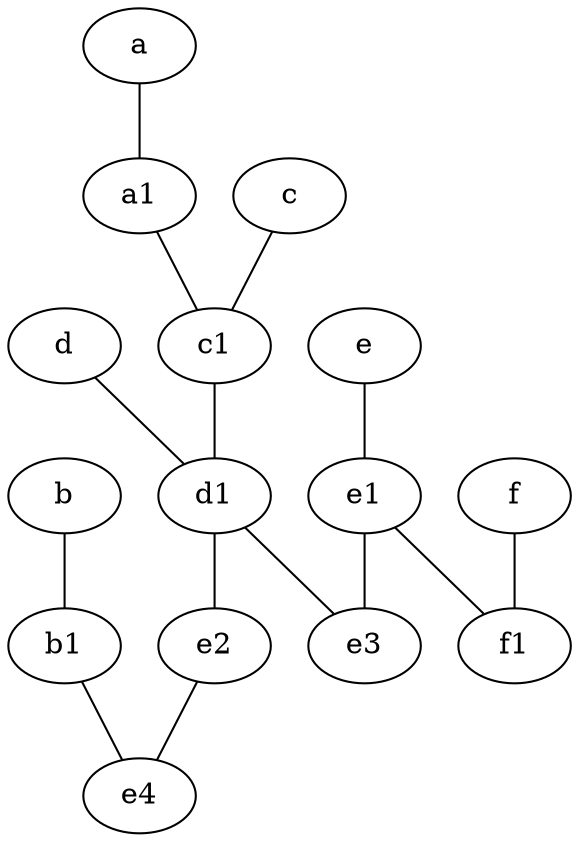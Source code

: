 graph {
	node [labelfontsize=50]
	f1 [labelfontsize=50 pos="3,8!"]
	b1 [labelfontsize=50 pos="9,4!"]
	d1 [labelfontsize=50 pos="3,5!"]
	d [labelfontsize=50 pos="2,5!"]
	a1 [labelfontsize=50 pos="8,3!"]
	e3 [labelfontsize=50]
	e4 [labelfontsize=50]
	c1 [labelfontsize=50 pos="4.5,3!"]
	e1 [labelfontsize=50 pos="7,7!"]
	e2 [labelfontsize=50]
	c -- c1
	f -- f1
	e -- e1
	d1 -- e3
	a -- a1
	a1 -- c1
	e2 -- e4
	b -- b1
	e1 -- f1
	b1 -- e4
	d1 -- e2
	d -- d1
	e1 -- e3
	c1 -- d1
}
